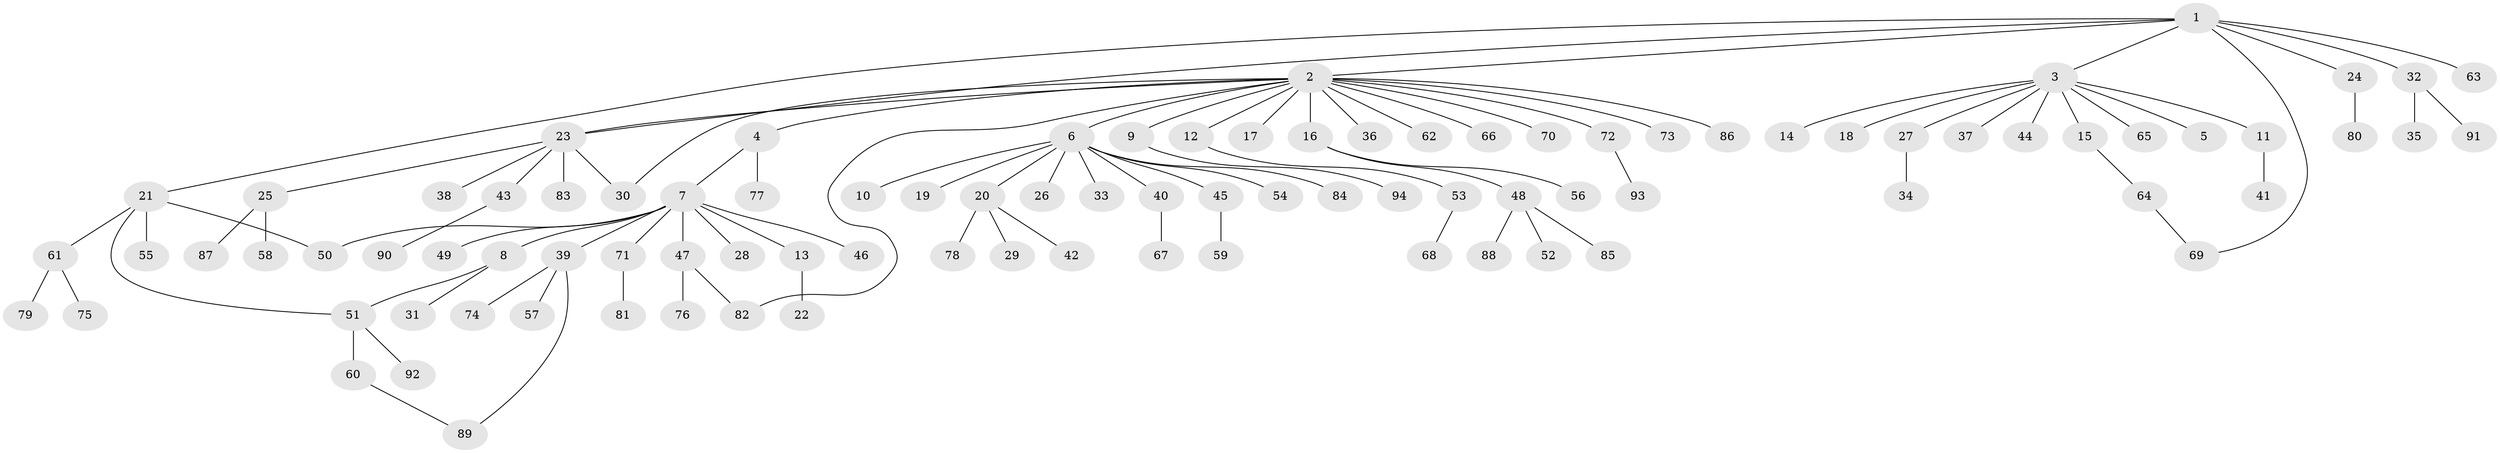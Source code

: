 // coarse degree distribution, {8: 0.02127659574468085, 16: 0.02127659574468085, 10: 0.02127659574468085, 3: 0.0851063829787234, 1: 0.6808510638297872, 6: 0.02127659574468085, 2: 0.1276595744680851, 4: 0.02127659574468085}
// Generated by graph-tools (version 1.1) at 2025/18/03/04/25 18:18:18]
// undirected, 94 vertices, 100 edges
graph export_dot {
graph [start="1"]
  node [color=gray90,style=filled];
  1;
  2;
  3;
  4;
  5;
  6;
  7;
  8;
  9;
  10;
  11;
  12;
  13;
  14;
  15;
  16;
  17;
  18;
  19;
  20;
  21;
  22;
  23;
  24;
  25;
  26;
  27;
  28;
  29;
  30;
  31;
  32;
  33;
  34;
  35;
  36;
  37;
  38;
  39;
  40;
  41;
  42;
  43;
  44;
  45;
  46;
  47;
  48;
  49;
  50;
  51;
  52;
  53;
  54;
  55;
  56;
  57;
  58;
  59;
  60;
  61;
  62;
  63;
  64;
  65;
  66;
  67;
  68;
  69;
  70;
  71;
  72;
  73;
  74;
  75;
  76;
  77;
  78;
  79;
  80;
  81;
  82;
  83;
  84;
  85;
  86;
  87;
  88;
  89;
  90;
  91;
  92;
  93;
  94;
  1 -- 2;
  1 -- 3;
  1 -- 21;
  1 -- 23;
  1 -- 24;
  1 -- 32;
  1 -- 63;
  1 -- 69;
  2 -- 4;
  2 -- 6;
  2 -- 9;
  2 -- 12;
  2 -- 16;
  2 -- 17;
  2 -- 23;
  2 -- 30;
  2 -- 36;
  2 -- 62;
  2 -- 66;
  2 -- 70;
  2 -- 72;
  2 -- 73;
  2 -- 82;
  2 -- 86;
  3 -- 5;
  3 -- 11;
  3 -- 14;
  3 -- 15;
  3 -- 18;
  3 -- 27;
  3 -- 37;
  3 -- 44;
  3 -- 65;
  4 -- 7;
  4 -- 77;
  6 -- 10;
  6 -- 19;
  6 -- 20;
  6 -- 26;
  6 -- 33;
  6 -- 40;
  6 -- 45;
  6 -- 54;
  6 -- 84;
  7 -- 8;
  7 -- 13;
  7 -- 28;
  7 -- 39;
  7 -- 46;
  7 -- 47;
  7 -- 49;
  7 -- 50;
  7 -- 71;
  8 -- 31;
  8 -- 51;
  9 -- 94;
  11 -- 41;
  12 -- 53;
  13 -- 22;
  15 -- 64;
  16 -- 48;
  16 -- 56;
  20 -- 29;
  20 -- 42;
  20 -- 78;
  21 -- 50;
  21 -- 51;
  21 -- 55;
  21 -- 61;
  23 -- 25;
  23 -- 30;
  23 -- 38;
  23 -- 43;
  23 -- 83;
  24 -- 80;
  25 -- 58;
  25 -- 87;
  27 -- 34;
  32 -- 35;
  32 -- 91;
  39 -- 57;
  39 -- 74;
  39 -- 89;
  40 -- 67;
  43 -- 90;
  45 -- 59;
  47 -- 76;
  47 -- 82;
  48 -- 52;
  48 -- 85;
  48 -- 88;
  51 -- 60;
  51 -- 92;
  53 -- 68;
  60 -- 89;
  61 -- 75;
  61 -- 79;
  64 -- 69;
  71 -- 81;
  72 -- 93;
}
